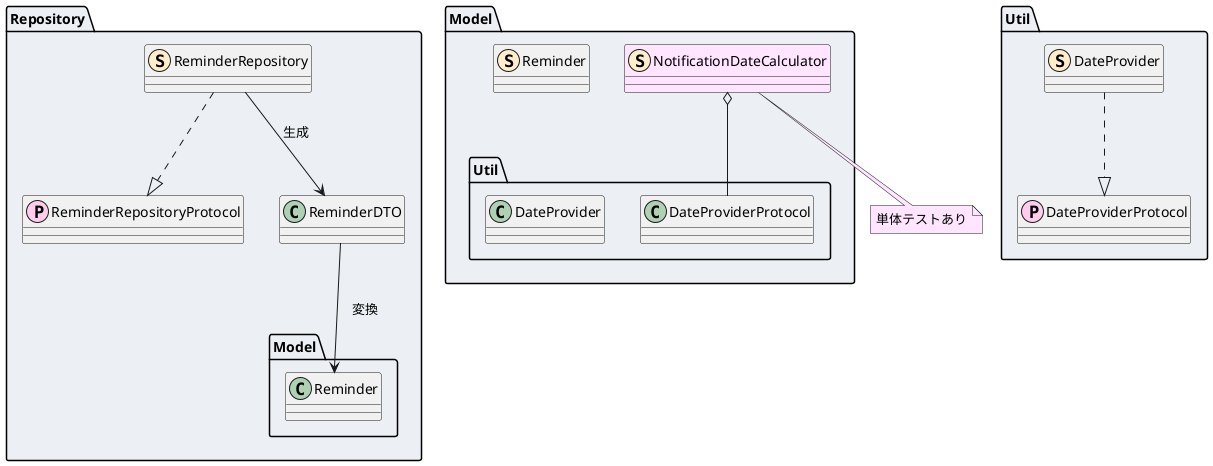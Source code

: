 @startuml Models

namespace Repository #ECEFF4 {
    class ReminderRepositoryProtocol <<P, #ffccee)>>
    class ReminderRepository  <<S, #ffeecc)>>
    class ReminderDTO
    ReminderRepository ..|> ReminderRepositoryProtocol
    ReminderRepository --> ReminderDTO: 生成
    ReminderRepositoryProtocol -r[hidden]-> ReminderDTO
    ReminderDTO -d-> Model.Reminder: 　変換　
}

namespace Model #ECEFF4 {
    class Reminder <<S, #ffeecc)>>
    class NotificationDateCalculator <<S, #ffeecc)>> #FFE5FF
    Reminder -r[hidden]-> NotificationDateCalculator
    NotificationDateCalculator o-- Util.DateProviderProtocol
    NotificationDateCalculator -r[hidden]-> Util.DateProvider
}

namespace Util #ECEFF4 {
    class DateProviderProtocol <<P, #ffccee)>>
    class DateProvider <<S, #ffeecc)>>
    DateProvider ..|> DateProviderProtocol
}

note bottom of Model.NotificationDateCalculator #FFE5FF {
    単体テストあり
}
